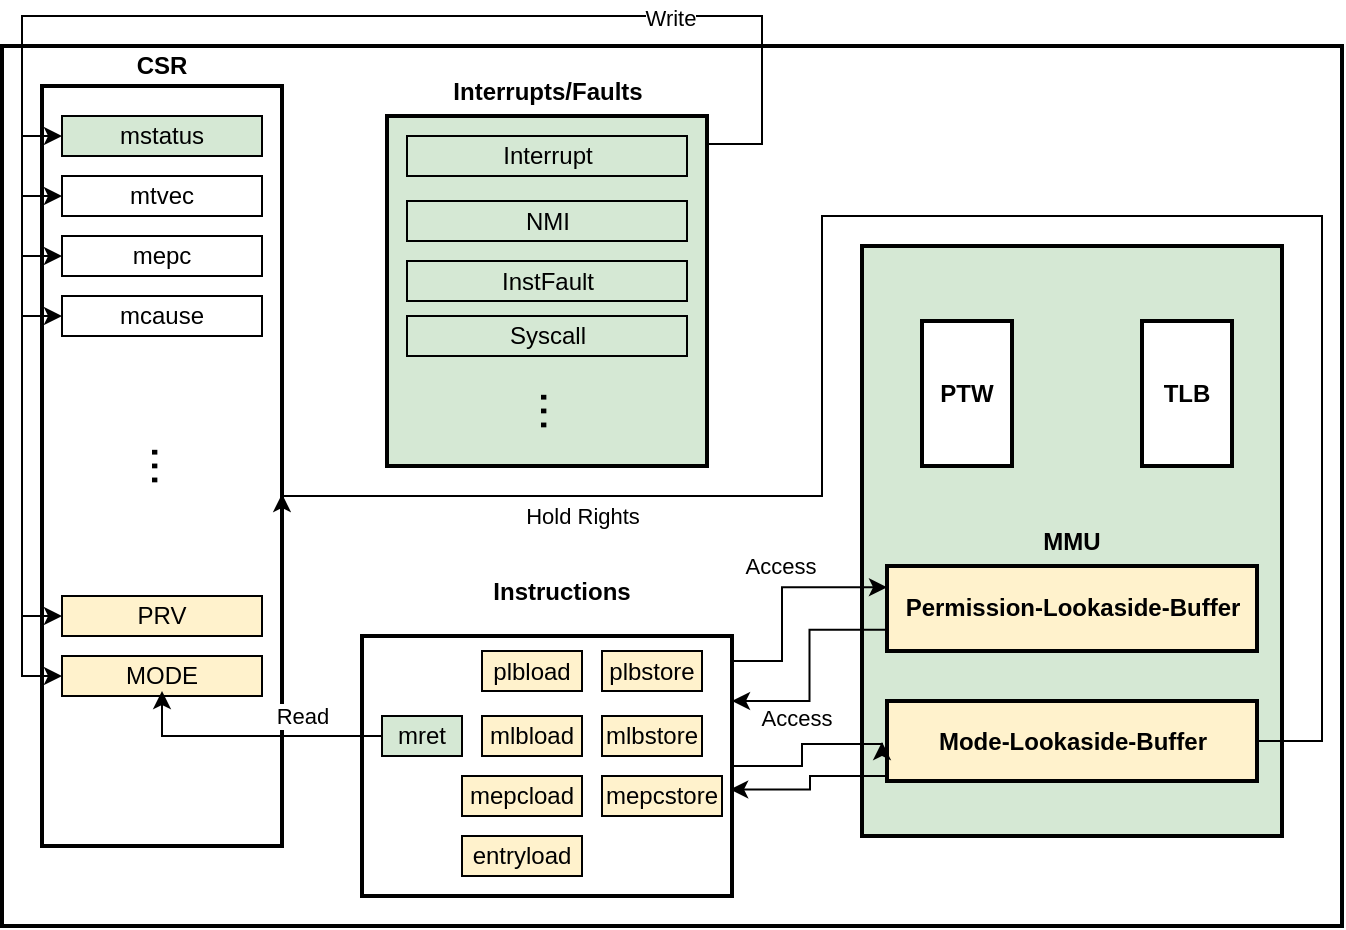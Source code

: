 <mxfile version="22.1.16" type="device">
  <diagram name="Page-1" id="lWgfi18Y_jWvnvoetsCB">
    <mxGraphModel dx="966" dy="548" grid="1" gridSize="10" guides="1" tooltips="1" connect="1" arrows="1" fold="1" page="1" pageScale="1" pageWidth="850" pageHeight="1100" math="0" shadow="0">
      <root>
        <mxCell id="0" />
        <mxCell id="1" parent="0" />
        <mxCell id="_68_vdc42wbrXUWpL5Hm-5" value="" style="rounded=0;whiteSpace=wrap;html=1;strokeWidth=2;" parent="1" vertex="1">
          <mxGeometry x="80" y="155" width="670" height="440" as="geometry" />
        </mxCell>
        <mxCell id="_68_vdc42wbrXUWpL5Hm-6" value="" style="rounded=0;whiteSpace=wrap;html=1;strokeWidth=2;" parent="1" vertex="1">
          <mxGeometry x="100" y="175" width="120" height="380" as="geometry" />
        </mxCell>
        <mxCell id="_68_vdc42wbrXUWpL5Hm-8" value="" style="rounded=0;whiteSpace=wrap;html=1;align=center;fillColor=#d5e8d4;strokeColor=#000000;" parent="1" vertex="1">
          <mxGeometry x="110" y="190" width="100" height="20" as="geometry" />
        </mxCell>
        <mxCell id="_68_vdc42wbrXUWpL5Hm-10" value="" style="rounded=0;whiteSpace=wrap;html=1;fillColor=#FFFFFF;strokeColor=#000000;" parent="1" vertex="1">
          <mxGeometry x="110" y="220" width="100" height="20" as="geometry" />
        </mxCell>
        <mxCell id="_68_vdc42wbrXUWpL5Hm-15" value="&lt;b&gt;CSR&lt;/b&gt;" style="text;html=1;strokeColor=none;fillColor=none;align=center;verticalAlign=middle;whiteSpace=wrap;rounded=0;" parent="1" vertex="1">
          <mxGeometry x="130" y="150" width="60" height="30" as="geometry" />
        </mxCell>
        <mxCell id="_68_vdc42wbrXUWpL5Hm-16" value="..." style="text;html=1;strokeColor=none;fillColor=none;align=center;verticalAlign=middle;whiteSpace=wrap;rounded=0;rotation=90;fontSize=25;" parent="1" vertex="1">
          <mxGeometry x="135" y="357.5" width="60" height="15" as="geometry" />
        </mxCell>
        <mxCell id="_68_vdc42wbrXUWpL5Hm-17" value="mstatus" style="text;html=1;strokeColor=none;fillColor=none;align=center;verticalAlign=middle;whiteSpace=wrap;rounded=0;" parent="1" vertex="1">
          <mxGeometry x="135" y="192.5" width="50" height="15" as="geometry" />
        </mxCell>
        <mxCell id="_68_vdc42wbrXUWpL5Hm-18" value="" style="rounded=0;whiteSpace=wrap;html=1;fillColor=#FFFFFF;strokeColor=#000000;" parent="1" vertex="1">
          <mxGeometry x="110" y="250" width="100" height="20" as="geometry" />
        </mxCell>
        <mxCell id="_68_vdc42wbrXUWpL5Hm-19" value="" style="rounded=0;whiteSpace=wrap;html=1;fillColor=#FFFFFF;strokeColor=#000000;" parent="1" vertex="1">
          <mxGeometry x="110" y="280" width="100" height="20" as="geometry" />
        </mxCell>
        <mxCell id="_68_vdc42wbrXUWpL5Hm-20" value="" style="rounded=0;whiteSpace=wrap;html=1;fillColor=#fff2cc;strokeColor=#000000;" parent="1" vertex="1">
          <mxGeometry x="110" y="430" width="100" height="20" as="geometry" />
        </mxCell>
        <mxCell id="_68_vdc42wbrXUWpL5Hm-21" value="mtvec" style="text;html=1;strokeColor=none;fillColor=none;align=center;verticalAlign=middle;whiteSpace=wrap;rounded=0;" parent="1" vertex="1">
          <mxGeometry x="135" y="222.5" width="50" height="15" as="geometry" />
        </mxCell>
        <mxCell id="_68_vdc42wbrXUWpL5Hm-22" value="mepc" style="text;html=1;strokeColor=none;fillColor=none;align=center;verticalAlign=middle;whiteSpace=wrap;rounded=0;" parent="1" vertex="1">
          <mxGeometry x="135" y="252.5" width="50" height="15" as="geometry" />
        </mxCell>
        <mxCell id="_68_vdc42wbrXUWpL5Hm-23" value="mcause" style="text;html=1;strokeColor=none;fillColor=none;align=center;verticalAlign=middle;whiteSpace=wrap;rounded=0;" parent="1" vertex="1">
          <mxGeometry x="135" y="282.5" width="50" height="15" as="geometry" />
        </mxCell>
        <mxCell id="_68_vdc42wbrXUWpL5Hm-28" value="" style="rounded=0;whiteSpace=wrap;html=1;fillColor=#fff2cc;strokeColor=#000000;" parent="1" vertex="1">
          <mxGeometry x="110" y="460" width="100" height="20" as="geometry" />
        </mxCell>
        <mxCell id="_68_vdc42wbrXUWpL5Hm-30" value="PRV" style="text;html=1;strokeColor=none;fillColor=none;align=center;verticalAlign=middle;whiteSpace=wrap;rounded=0;" parent="1" vertex="1">
          <mxGeometry x="135" y="432.5" width="50" height="15" as="geometry" />
        </mxCell>
        <mxCell id="_68_vdc42wbrXUWpL5Hm-55" value="" style="rounded=0;whiteSpace=wrap;html=1;strokeWidth=2;" parent="1" vertex="1">
          <mxGeometry x="260" y="450" width="185" height="130" as="geometry" />
        </mxCell>
        <mxCell id="_68_vdc42wbrXUWpL5Hm-117" style="edgeStyle=orthogonalEdgeStyle;rounded=0;orthogonalLoop=1;jettySize=auto;html=1;exitX=0;exitY=0.5;exitDx=0;exitDy=0;entryX=0.5;entryY=1;entryDx=0;entryDy=0;startSize=0;" parent="1" source="_68_vdc42wbrXUWpL5Hm-59" target="_68_vdc42wbrXUWpL5Hm-24" edge="1">
          <mxGeometry relative="1" as="geometry" />
        </mxCell>
        <mxCell id="_68_vdc42wbrXUWpL5Hm-120" value="Read" style="edgeLabel;html=1;align=center;verticalAlign=middle;resizable=0;points=[];" parent="_68_vdc42wbrXUWpL5Hm-117" vertex="1" connectable="0">
          <mxGeometry x="-0.264" y="1" relative="1" as="geometry">
            <mxPoint x="9" y="-11" as="offset" />
          </mxGeometry>
        </mxCell>
        <mxCell id="_68_vdc42wbrXUWpL5Hm-59" value="mret" style="text;html=1;strokeColor=#000000;fillColor=#d5e8d4;align=center;verticalAlign=middle;whiteSpace=wrap;rounded=0;" parent="1" vertex="1">
          <mxGeometry x="270" y="490" width="40" height="20" as="geometry" />
        </mxCell>
        <mxCell id="_68_vdc42wbrXUWpL5Hm-70" value="&lt;b&gt;Instructions&lt;/b&gt;" style="text;html=1;strokeColor=none;fillColor=none;align=center;verticalAlign=middle;whiteSpace=wrap;rounded=0;" parent="1" vertex="1">
          <mxGeometry x="330" y="417.5" width="60" height="20" as="geometry" />
        </mxCell>
        <mxCell id="_68_vdc42wbrXUWpL5Hm-80" style="edgeStyle=orthogonalEdgeStyle;rounded=0;orthogonalLoop=1;jettySize=auto;html=1;entryX=0;entryY=0.5;entryDx=0;entryDy=0;exitX=0;exitY=0.25;exitDx=0;exitDy=0;" parent="1" source="_68_vdc42wbrXUWpL5Hm-78" target="_68_vdc42wbrXUWpL5Hm-8" edge="1">
          <mxGeometry relative="1" as="geometry">
            <mxPoint x="460" y="180" as="sourcePoint" />
            <Array as="points">
              <mxPoint x="460" y="204" />
              <mxPoint x="460" y="140" />
              <mxPoint x="90" y="140" />
              <mxPoint x="90" y="200" />
            </Array>
          </mxGeometry>
        </mxCell>
        <mxCell id="_68_vdc42wbrXUWpL5Hm-104" value="&lt;b&gt;MMU&lt;/b&gt;" style="rounded=0;whiteSpace=wrap;html=1;strokeWidth=2;fillColor=#d5e8d4;strokeColor=#000000;" parent="1" vertex="1">
          <mxGeometry x="510" y="255" width="210" height="295" as="geometry" />
        </mxCell>
        <mxCell id="_68_vdc42wbrXUWpL5Hm-83" style="edgeStyle=orthogonalEdgeStyle;rounded=0;orthogonalLoop=1;jettySize=auto;html=1;exitX=0;exitY=0.25;exitDx=0;exitDy=0;entryX=0;entryY=0.5;entryDx=0;entryDy=0;" parent="1" source="_68_vdc42wbrXUWpL5Hm-78" target="_68_vdc42wbrXUWpL5Hm-10" edge="1">
          <mxGeometry relative="1" as="geometry">
            <Array as="points">
              <mxPoint x="460" y="204" />
              <mxPoint x="460" y="140" />
              <mxPoint x="90" y="140" />
              <mxPoint x="90" y="230" />
            </Array>
          </mxGeometry>
        </mxCell>
        <mxCell id="_68_vdc42wbrXUWpL5Hm-85" style="edgeStyle=orthogonalEdgeStyle;rounded=0;orthogonalLoop=1;jettySize=auto;html=1;exitX=0;exitY=0.25;exitDx=0;exitDy=0;entryX=0;entryY=0.5;entryDx=0;entryDy=0;" parent="1" source="_68_vdc42wbrXUWpL5Hm-78" target="_68_vdc42wbrXUWpL5Hm-18" edge="1">
          <mxGeometry relative="1" as="geometry">
            <Array as="points">
              <mxPoint x="460" y="204" />
              <mxPoint x="460" y="140" />
              <mxPoint x="90" y="140" />
              <mxPoint x="90" y="260" />
            </Array>
          </mxGeometry>
        </mxCell>
        <mxCell id="_68_vdc42wbrXUWpL5Hm-86" style="edgeStyle=orthogonalEdgeStyle;rounded=0;orthogonalLoop=1;jettySize=auto;html=1;exitX=0;exitY=0.25;exitDx=0;exitDy=0;entryX=0;entryY=0.5;entryDx=0;entryDy=0;" parent="1" source="_68_vdc42wbrXUWpL5Hm-78" target="_68_vdc42wbrXUWpL5Hm-19" edge="1">
          <mxGeometry relative="1" as="geometry">
            <Array as="points">
              <mxPoint x="460" y="204" />
              <mxPoint x="460" y="140" />
              <mxPoint x="90" y="140" />
              <mxPoint x="90" y="290" />
            </Array>
          </mxGeometry>
        </mxCell>
        <mxCell id="_68_vdc42wbrXUWpL5Hm-87" style="edgeStyle=orthogonalEdgeStyle;rounded=0;orthogonalLoop=1;jettySize=auto;html=1;exitX=0;exitY=0.25;exitDx=0;exitDy=0;entryX=0;entryY=0.5;entryDx=0;entryDy=0;" parent="1" source="_68_vdc42wbrXUWpL5Hm-78" target="_68_vdc42wbrXUWpL5Hm-20" edge="1">
          <mxGeometry relative="1" as="geometry">
            <Array as="points">
              <mxPoint x="460" y="204" />
              <mxPoint x="460" y="140" />
              <mxPoint x="90" y="140" />
              <mxPoint x="90" y="440" />
            </Array>
          </mxGeometry>
        </mxCell>
        <mxCell id="_68_vdc42wbrXUWpL5Hm-88" style="edgeStyle=orthogonalEdgeStyle;rounded=0;orthogonalLoop=1;jettySize=auto;html=1;exitX=0;exitY=0.25;exitDx=0;exitDy=0;entryX=0;entryY=0.5;entryDx=0;entryDy=0;strokeWidth=1;" parent="1" source="_68_vdc42wbrXUWpL5Hm-78" target="_68_vdc42wbrXUWpL5Hm-28" edge="1">
          <mxGeometry relative="1" as="geometry">
            <Array as="points">
              <mxPoint x="460" y="204" />
              <mxPoint x="460" y="140" />
              <mxPoint x="90" y="140" />
              <mxPoint x="90" y="470" />
            </Array>
          </mxGeometry>
        </mxCell>
        <mxCell id="_68_vdc42wbrXUWpL5Hm-89" value="Write" style="edgeLabel;html=1;align=center;verticalAlign=middle;resizable=0;points=[];" parent="_68_vdc42wbrXUWpL5Hm-88" vertex="1" connectable="0">
          <mxGeometry x="-0.461" y="1" relative="1" as="geometry">
            <mxPoint x="-45" y="-11" as="offset" />
          </mxGeometry>
        </mxCell>
        <mxCell id="_68_vdc42wbrXUWpL5Hm-78" value="" style="rounded=0;whiteSpace=wrap;html=1;strokeWidth=2;fillColor=#d5e8d4;strokeColor=#000000;" parent="1" vertex="1">
          <mxGeometry x="272.5" y="190" width="160" height="175" as="geometry" />
        </mxCell>
        <mxCell id="_68_vdc42wbrXUWpL5Hm-79" value="&lt;div align=&quot;center&quot;&gt;&lt;b&gt;Interrupts/Faults&lt;/b&gt;&lt;/div&gt;" style="text;html=1;strokeColor=none;fillColor=none;align=center;verticalAlign=middle;whiteSpace=wrap;rounded=0;" parent="1" vertex="1">
          <mxGeometry x="282.5" y="162.5" width="140" height="30" as="geometry" />
        </mxCell>
        <mxCell id="_68_vdc42wbrXUWpL5Hm-90" value="Interrupt" style="rounded=0;whiteSpace=wrap;html=1;fillColor=#d5e8d4;strokeColor=#000000;" parent="1" vertex="1">
          <mxGeometry x="282.5" y="200" width="140" height="20" as="geometry" />
        </mxCell>
        <mxCell id="_68_vdc42wbrXUWpL5Hm-91" value="NMI" style="rounded=0;whiteSpace=wrap;html=1;fillColor=#d5e8d4;strokeColor=#000000;" parent="1" vertex="1">
          <mxGeometry x="282.5" y="232.5" width="140" height="20" as="geometry" />
        </mxCell>
        <mxCell id="_68_vdc42wbrXUWpL5Hm-92" value="InstFault" style="rounded=0;whiteSpace=wrap;html=1;fillColor=#d5e8d4;strokeColor=#000000;" parent="1" vertex="1">
          <mxGeometry x="282.5" y="262.5" width="140" height="20" as="geometry" />
        </mxCell>
        <mxCell id="_68_vdc42wbrXUWpL5Hm-93" value="Syscall" style="rounded=0;whiteSpace=wrap;html=1;fillColor=#d5e8d4;strokeColor=#000000;" parent="1" vertex="1">
          <mxGeometry x="282.5" y="290" width="140" height="20" as="geometry" />
        </mxCell>
        <mxCell id="_68_vdc42wbrXUWpL5Hm-94" value="..." style="text;html=1;strokeColor=none;fillColor=none;align=center;verticalAlign=middle;whiteSpace=wrap;rounded=0;rotation=90;fontSize=25;" parent="1" vertex="1">
          <mxGeometry x="330" y="330" width="60" height="15" as="geometry" />
        </mxCell>
        <mxCell id="_68_vdc42wbrXUWpL5Hm-97" value="&lt;b&gt;Permission-Lookaside-Buffer&lt;/b&gt;" style="rounded=0;whiteSpace=wrap;html=1;strokeWidth=2;fillColor=#fff2cc;strokeColor=#000000;" parent="1" vertex="1">
          <mxGeometry x="522.5" y="415" width="185" height="42.5" as="geometry" />
        </mxCell>
        <mxCell id="_68_vdc42wbrXUWpL5Hm-110" value="&lt;b&gt;TLB&lt;/b&gt;" style="rounded=0;whiteSpace=wrap;html=1;strokeWidth=2;" parent="1" vertex="1">
          <mxGeometry x="650" y="292.5" width="45" height="72.5" as="geometry" />
        </mxCell>
        <mxCell id="_68_vdc42wbrXUWpL5Hm-111" value="&lt;b&gt;PTW&lt;/b&gt;" style="rounded=0;whiteSpace=wrap;html=1;strokeWidth=2;" parent="1" vertex="1">
          <mxGeometry x="540" y="292.5" width="45" height="72.5" as="geometry" />
        </mxCell>
        <mxCell id="_68_vdc42wbrXUWpL5Hm-24" value="MODE" style="text;html=1;strokeColor=none;fillColor=none;align=center;verticalAlign=middle;whiteSpace=wrap;rounded=0;" parent="1" vertex="1">
          <mxGeometry x="135" y="462.5" width="50" height="15" as="geometry" />
        </mxCell>
        <mxCell id="_68_vdc42wbrXUWpL5Hm-74" value="&lt;b&gt;Mode-Lookaside-Buffer&lt;/b&gt;" style="rounded=0;whiteSpace=wrap;html=1;strokeWidth=2;fillColor=#fff2cc;strokeColor=#000000;" parent="1" vertex="1">
          <mxGeometry x="522.5" y="482.5" width="185" height="40" as="geometry" />
        </mxCell>
        <mxCell id="ch3U9YSafaMbEyHwutqe-1" value="plbstore" style="rounded=0;whiteSpace=wrap;html=1;fillColor=#fff2cc;strokeColor=#000000;" parent="1" vertex="1">
          <mxGeometry x="380" y="457.5" width="50" height="20" as="geometry" />
        </mxCell>
        <mxCell id="ch3U9YSafaMbEyHwutqe-2" value="plbload" style="rounded=0;whiteSpace=wrap;html=1;fillColor=#fff2cc;strokeColor=#000000;" parent="1" vertex="1">
          <mxGeometry x="320" y="457.5" width="50" height="20" as="geometry" />
        </mxCell>
        <mxCell id="ch3U9YSafaMbEyHwutqe-3" value="&lt;div&gt;mlbstore&lt;/div&gt;" style="rounded=0;whiteSpace=wrap;html=1;fillColor=#fff2cc;strokeColor=#000000;" parent="1" vertex="1">
          <mxGeometry x="380" y="490" width="50" height="20" as="geometry" />
        </mxCell>
        <mxCell id="ch3U9YSafaMbEyHwutqe-4" value="&lt;div&gt;mlbload&lt;/div&gt;" style="rounded=0;whiteSpace=wrap;html=1;fillColor=#fff2cc;strokeColor=#000000;" parent="1" vertex="1">
          <mxGeometry x="320" y="490" width="50" height="20" as="geometry" />
        </mxCell>
        <mxCell id="ch3U9YSafaMbEyHwutqe-5" style="edgeStyle=orthogonalEdgeStyle;rounded=0;orthogonalLoop=1;jettySize=auto;html=1;exitX=0.5;exitY=1;exitDx=0;exitDy=0;" parent="1" source="ch3U9YSafaMbEyHwutqe-3" target="ch3U9YSafaMbEyHwutqe-3" edge="1">
          <mxGeometry relative="1" as="geometry" />
        </mxCell>
        <mxCell id="nUmlhKxAt_ADgdWNtGr9-5" style="edgeStyle=orthogonalEdgeStyle;rounded=0;orthogonalLoop=1;jettySize=auto;html=1;exitX=0;exitY=0.75;exitDx=0;exitDy=0;entryX=1;entryY=0.25;entryDx=0;entryDy=0;" edge="1" parent="1" source="_68_vdc42wbrXUWpL5Hm-97" target="_68_vdc42wbrXUWpL5Hm-55">
          <mxGeometry relative="1" as="geometry" />
        </mxCell>
        <mxCell id="nUmlhKxAt_ADgdWNtGr9-4" style="edgeStyle=orthogonalEdgeStyle;rounded=0;orthogonalLoop=1;jettySize=auto;html=1;entryX=0;entryY=0.25;entryDx=0;entryDy=0;exitX=0.995;exitY=0.096;exitDx=0;exitDy=0;exitPerimeter=0;" edge="1" parent="1" source="_68_vdc42wbrXUWpL5Hm-55" target="_68_vdc42wbrXUWpL5Hm-97">
          <mxGeometry relative="1" as="geometry">
            <mxPoint x="450" y="463" as="sourcePoint" />
            <Array as="points">
              <mxPoint x="470" y="463" />
              <mxPoint x="470" y="426" />
            </Array>
          </mxGeometry>
        </mxCell>
        <mxCell id="nUmlhKxAt_ADgdWNtGr9-9" value="Access" style="edgeLabel;html=1;align=center;verticalAlign=middle;resizable=0;points=[];" vertex="1" connectable="0" parent="nUmlhKxAt_ADgdWNtGr9-4">
          <mxGeometry x="0.294" y="-1" relative="1" as="geometry">
            <mxPoint x="-13" y="-12" as="offset" />
          </mxGeometry>
        </mxCell>
        <mxCell id="nUmlhKxAt_ADgdWNtGr9-6" style="edgeStyle=orthogonalEdgeStyle;rounded=0;orthogonalLoop=1;jettySize=auto;html=1;exitX=0;exitY=0.75;exitDx=0;exitDy=0;entryX=0.995;entryY=0.59;entryDx=0;entryDy=0;entryPerimeter=0;" edge="1" parent="1" source="_68_vdc42wbrXUWpL5Hm-74" target="_68_vdc42wbrXUWpL5Hm-55">
          <mxGeometry relative="1" as="geometry">
            <Array as="points">
              <mxPoint x="523" y="520" />
              <mxPoint x="484" y="520" />
              <mxPoint x="484" y="527" />
            </Array>
          </mxGeometry>
        </mxCell>
        <mxCell id="nUmlhKxAt_ADgdWNtGr9-7" style="edgeStyle=orthogonalEdgeStyle;rounded=0;orthogonalLoop=1;jettySize=auto;html=1;exitX=1;exitY=0.5;exitDx=0;exitDy=0;" edge="1" parent="1" source="_68_vdc42wbrXUWpL5Hm-55">
          <mxGeometry relative="1" as="geometry">
            <mxPoint x="520" y="503" as="targetPoint" />
            <Array as="points">
              <mxPoint x="480" y="515" />
              <mxPoint x="480" y="504" />
              <mxPoint x="520" y="504" />
            </Array>
          </mxGeometry>
        </mxCell>
        <mxCell id="nUmlhKxAt_ADgdWNtGr9-8" value="&lt;div&gt;Access&lt;/div&gt;" style="edgeLabel;html=1;align=center;verticalAlign=middle;resizable=0;points=[];" vertex="1" connectable="0" parent="nUmlhKxAt_ADgdWNtGr9-7">
          <mxGeometry x="0.211" y="1" relative="1" as="geometry">
            <mxPoint x="-10" y="-12" as="offset" />
          </mxGeometry>
        </mxCell>
        <mxCell id="nUmlhKxAt_ADgdWNtGr9-11" value="mepcload" style="rounded=0;whiteSpace=wrap;html=1;fillColor=#fff2cc;strokeColor=#000000;" vertex="1" parent="1">
          <mxGeometry x="310" y="520" width="60" height="20" as="geometry" />
        </mxCell>
        <mxCell id="nUmlhKxAt_ADgdWNtGr9-12" value="mepcstore" style="rounded=0;whiteSpace=wrap;html=1;fillColor=#fff2cc;strokeColor=#000000;" vertex="1" parent="1">
          <mxGeometry x="380" y="520" width="60" height="20" as="geometry" />
        </mxCell>
        <mxCell id="nUmlhKxAt_ADgdWNtGr9-13" value="entryload" style="rounded=0;whiteSpace=wrap;html=1;fillColor=#fff2cc;strokeColor=#000000;" vertex="1" parent="1">
          <mxGeometry x="310" y="550" width="60" height="20" as="geometry" />
        </mxCell>
        <mxCell id="nUmlhKxAt_ADgdWNtGr9-15" style="edgeStyle=orthogonalEdgeStyle;rounded=0;orthogonalLoop=1;jettySize=auto;html=1;exitX=1;exitY=0.5;exitDx=0;exitDy=0;" edge="1" parent="1" source="_68_vdc42wbrXUWpL5Hm-74">
          <mxGeometry relative="1" as="geometry">
            <mxPoint x="707.5" y="501.33" as="sourcePoint" />
            <mxPoint x="220" y="379" as="targetPoint" />
            <Array as="points">
              <mxPoint x="740" y="503" />
              <mxPoint x="740" y="240" />
              <mxPoint x="490" y="240" />
              <mxPoint x="490" y="380" />
              <mxPoint x="220" y="380" />
            </Array>
          </mxGeometry>
        </mxCell>
        <mxCell id="nUmlhKxAt_ADgdWNtGr9-23" value="&lt;div&gt;Hold Rights&lt;/div&gt;" style="edgeLabel;html=1;align=center;verticalAlign=middle;resizable=0;points=[];" vertex="1" connectable="0" parent="nUmlhKxAt_ADgdWNtGr9-15">
          <mxGeometry x="0.686" y="1" relative="1" as="geometry">
            <mxPoint x="1" y="9" as="offset" />
          </mxGeometry>
        </mxCell>
      </root>
    </mxGraphModel>
  </diagram>
</mxfile>
